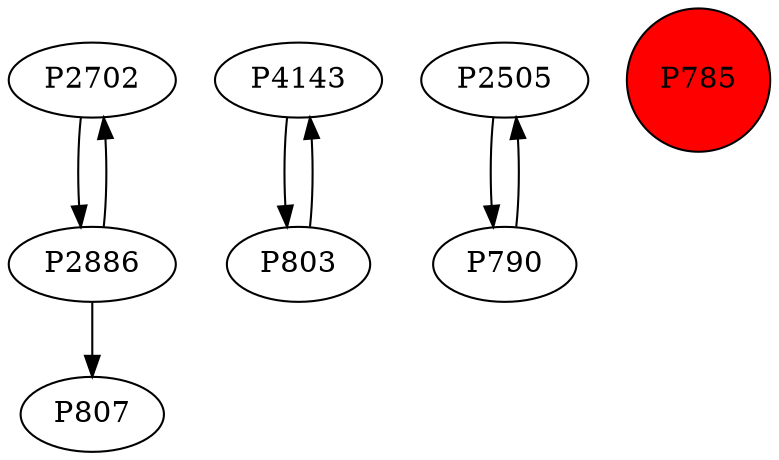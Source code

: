 digraph {
	P2702 -> P2886
	P4143 -> P803
	P2505 -> P790
	P2886 -> P2702
	P2886 -> P807
	P790 -> P2505
	P803 -> P4143
	P785 [shape=circle]
	P785 [style=filled]
	P785 [fillcolor=red]
}